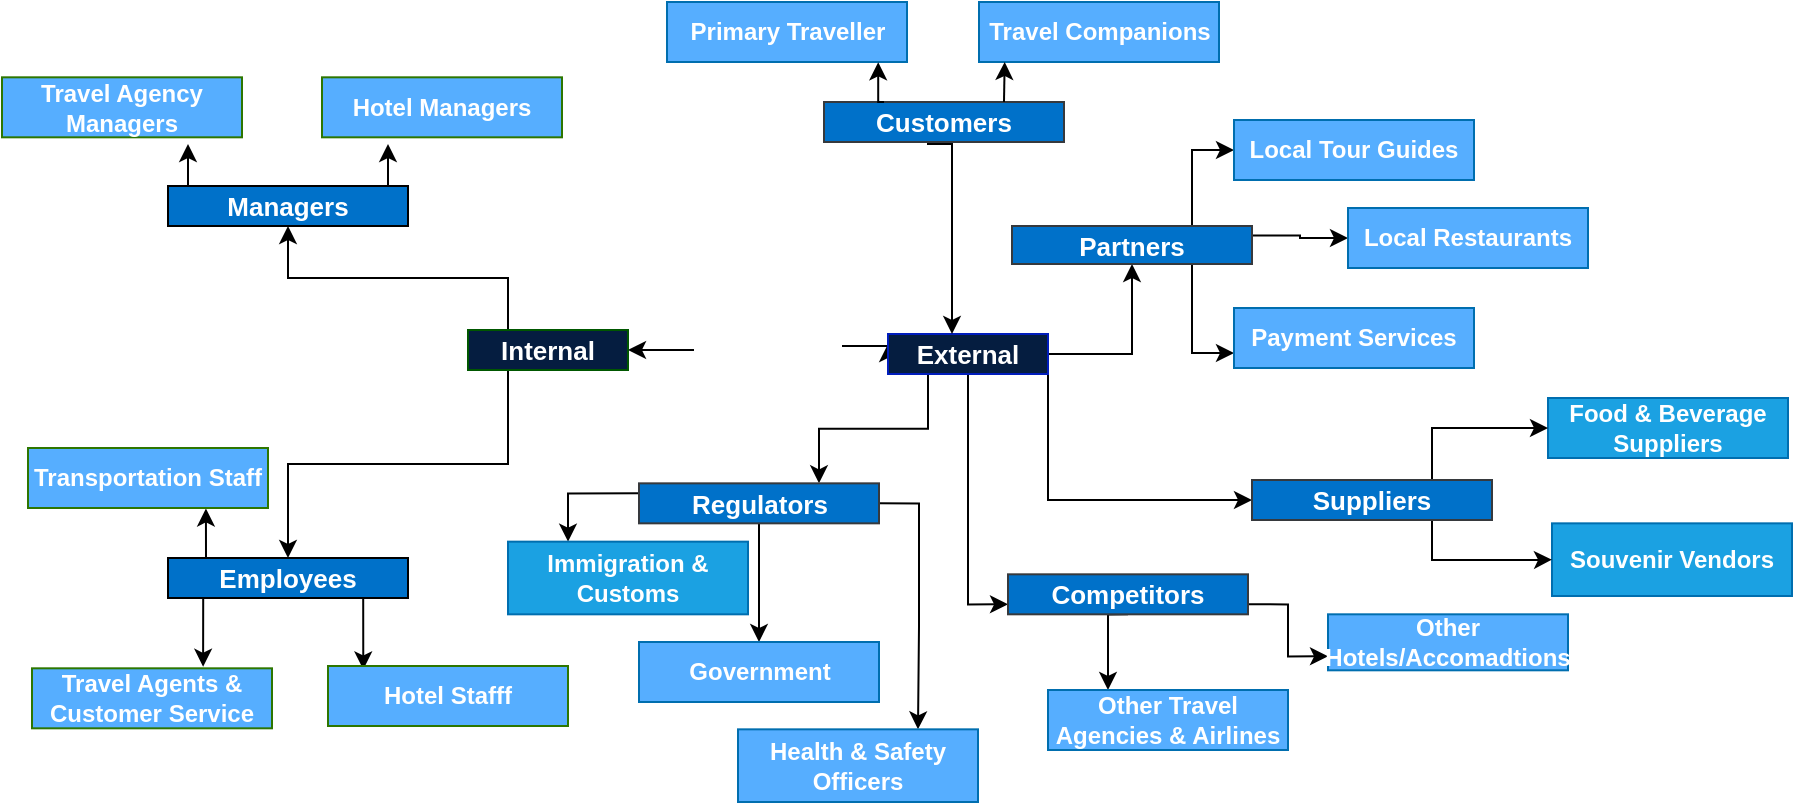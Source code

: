 <mxfile version="24.8.4">
  <diagram name="Page-1" id="8YRi8dTUrMT8eqwdldPJ">
    <mxGraphModel dx="1176" dy="580" grid="1" gridSize="10" guides="1" tooltips="1" connect="1" arrows="1" fold="1" page="1" pageScale="1" pageWidth="827" pageHeight="1169" math="0" shadow="0">
      <root>
        <mxCell id="0" />
        <mxCell id="1" parent="0" />
        <mxCell id="P5GfA2-9DteR8ejn-4df-156" style="edgeStyle=orthogonalEdgeStyle;rounded=0;orthogonalLoop=1;jettySize=auto;html=1;exitX=1;exitY=0.5;exitDx=0;exitDy=0;entryX=0;entryY=0.25;entryDx=0;entryDy=0;" parent="1" target="P5GfA2-9DteR8ejn-4df-175" edge="1">
          <mxGeometry relative="1" as="geometry">
            <mxPoint x="577" y="1082" as="sourcePoint" />
          </mxGeometry>
        </mxCell>
        <mxCell id="P5GfA2-9DteR8ejn-4df-157" style="edgeStyle=orthogonalEdgeStyle;rounded=0;orthogonalLoop=1;jettySize=auto;html=1;exitX=0;exitY=0.5;exitDx=0;exitDy=0;entryX=1;entryY=0.5;entryDx=0;entryDy=0;" parent="1" target="P5GfA2-9DteR8ejn-4df-166" edge="1">
          <mxGeometry relative="1" as="geometry">
            <mxPoint x="503.0" y="1084" as="sourcePoint" />
            <mxPoint x="479" y="1086" as="targetPoint" />
          </mxGeometry>
        </mxCell>
        <mxCell id="P5GfA2-9DteR8ejn-4df-160" style="edgeStyle=orthogonalEdgeStyle;rounded=0;orthogonalLoop=1;jettySize=auto;html=1;exitX=0.25;exitY=0;exitDx=0;exitDy=0;entryX=0.75;entryY=1;entryDx=0;entryDy=0;" parent="1" source="P5GfA2-9DteR8ejn-4df-163" edge="1">
          <mxGeometry relative="1" as="geometry">
            <mxPoint x="250" y="981" as="targetPoint" />
          </mxGeometry>
        </mxCell>
        <mxCell id="P5GfA2-9DteR8ejn-4df-161" style="edgeStyle=orthogonalEdgeStyle;rounded=0;orthogonalLoop=1;jettySize=auto;html=1;exitX=0.75;exitY=0;exitDx=0;exitDy=0;entryX=0.25;entryY=1;entryDx=0;entryDy=0;" parent="1" source="P5GfA2-9DteR8ejn-4df-163" edge="1">
          <mxGeometry relative="1" as="geometry">
            <mxPoint x="350" y="981" as="targetPoint" />
          </mxGeometry>
        </mxCell>
        <mxCell id="P5GfA2-9DteR8ejn-4df-162" style="edgeStyle=orthogonalEdgeStyle;rounded=0;orthogonalLoop=1;jettySize=auto;html=1;exitX=0.25;exitY=0;exitDx=0;exitDy=0;entryX=0.5;entryY=1;entryDx=0;entryDy=0;" parent="1" source="P5GfA2-9DteR8ejn-4df-166" target="P5GfA2-9DteR8ejn-4df-163" edge="1">
          <mxGeometry relative="1" as="geometry" />
        </mxCell>
        <mxCell id="P5GfA2-9DteR8ejn-4df-163" value="Managers" style="rounded=0;whiteSpace=wrap;html=1;fillColor=#0071C9;strokeColor=default;fontStyle=1;fontSize=13;fontColor=#FFFFFF;" parent="1" vertex="1">
          <mxGeometry x="240" y="1002" width="120" height="20" as="geometry" />
        </mxCell>
        <mxCell id="P5GfA2-9DteR8ejn-4df-165" style="edgeStyle=orthogonalEdgeStyle;rounded=0;orthogonalLoop=1;jettySize=auto;html=1;exitX=0.25;exitY=1;exitDx=0;exitDy=0;entryX=0.5;entryY=0;entryDx=0;entryDy=0;" parent="1" source="P5GfA2-9DteR8ejn-4df-166" target="P5GfA2-9DteR8ejn-4df-167" edge="1">
          <mxGeometry relative="1" as="geometry" />
        </mxCell>
        <mxCell id="P5GfA2-9DteR8ejn-4df-166" value="Internal" style="rounded=0;whiteSpace=wrap;html=1;fillColor=#051D40;fontColor=#ffffff;strokeColor=#005700;fontStyle=1;fontSize=13;" parent="1" vertex="1">
          <mxGeometry x="390" y="1074" width="80" height="20" as="geometry" />
        </mxCell>
        <mxCell id="P5GfA2-9DteR8ejn-4df-167" value="Employees" style="rounded=0;whiteSpace=wrap;html=1;fillColor=#0071C9;strokeColor=default;fontStyle=1;fontSize=13;fontColor=#FFFFFF;" parent="1" vertex="1">
          <mxGeometry x="240" y="1188" width="120" height="20" as="geometry" />
        </mxCell>
        <mxCell id="P5GfA2-9DteR8ejn-4df-169" style="edgeStyle=orthogonalEdgeStyle;rounded=0;orthogonalLoop=1;jettySize=auto;html=1;exitX=0.25;exitY=0;exitDx=0;exitDy=0;entryX=0.908;entryY=1.028;entryDx=0;entryDy=0;entryPerimeter=0;" parent="1" source="P5GfA2-9DteR8ejn-4df-167" edge="1">
          <mxGeometry relative="1" as="geometry">
            <mxPoint x="258.96" y="1163.24" as="targetPoint" />
          </mxGeometry>
        </mxCell>
        <mxCell id="P5GfA2-9DteR8ejn-4df-245" style="edgeStyle=orthogonalEdgeStyle;rounded=0;orthogonalLoop=1;jettySize=auto;html=1;exitX=1;exitY=0.5;exitDx=0;exitDy=0;entryX=0.5;entryY=1;entryDx=0;entryDy=0;" parent="1" source="P5GfA2-9DteR8ejn-4df-175" target="P5GfA2-9DteR8ejn-4df-180" edge="1">
          <mxGeometry relative="1" as="geometry" />
        </mxCell>
        <mxCell id="P5GfA2-9DteR8ejn-4df-275" style="edgeStyle=orthogonalEdgeStyle;rounded=0;orthogonalLoop=1;jettySize=auto;html=1;exitX=1;exitY=1;exitDx=0;exitDy=0;entryX=0;entryY=0.5;entryDx=0;entryDy=0;" parent="1" source="P5GfA2-9DteR8ejn-4df-175" target="P5GfA2-9DteR8ejn-4df-261" edge="1">
          <mxGeometry relative="1" as="geometry" />
        </mxCell>
        <mxCell id="P5GfA2-9DteR8ejn-4df-277" style="edgeStyle=orthogonalEdgeStyle;rounded=0;orthogonalLoop=1;jettySize=auto;html=1;exitX=0.25;exitY=1;exitDx=0;exitDy=0;entryX=0.75;entryY=0;entryDx=0;entryDy=0;" parent="1" source="P5GfA2-9DteR8ejn-4df-175" target="P5GfA2-9DteR8ejn-4df-187" edge="1">
          <mxGeometry relative="1" as="geometry" />
        </mxCell>
        <mxCell id="P5GfA2-9DteR8ejn-4df-284" style="edgeStyle=orthogonalEdgeStyle;rounded=0;orthogonalLoop=1;jettySize=auto;html=1;exitX=0.5;exitY=1;exitDx=0;exitDy=0;entryX=0;entryY=0.75;entryDx=0;entryDy=0;" parent="1" source="P5GfA2-9DteR8ejn-4df-175" target="P5GfA2-9DteR8ejn-4df-193" edge="1">
          <mxGeometry relative="1" as="geometry" />
        </mxCell>
        <mxCell id="P5GfA2-9DteR8ejn-4df-175" value="&lt;b&gt;External&lt;/b&gt;" style="rounded=0;whiteSpace=wrap;html=1;fillColor=#051D40;fontColor=#ffffff;strokeColor=#001DBC;fontSize=13;" parent="1" vertex="1">
          <mxGeometry x="600" y="1076" width="80" height="20" as="geometry" />
        </mxCell>
        <mxCell id="P5GfA2-9DteR8ejn-4df-246" style="edgeStyle=orthogonalEdgeStyle;rounded=0;orthogonalLoop=1;jettySize=auto;html=1;exitX=0.5;exitY=1;exitDx=0;exitDy=0;entryX=0.5;entryY=0;entryDx=0;entryDy=0;" parent="1" edge="1">
          <mxGeometry relative="1" as="geometry">
            <mxPoint x="620" y="980" as="sourcePoint" />
            <mxPoint x="632.0" y="1076" as="targetPoint" />
            <Array as="points">
              <mxPoint x="632" y="981" />
            </Array>
          </mxGeometry>
        </mxCell>
        <mxCell id="P5GfA2-9DteR8ejn-4df-176" value="Customers" style="rounded=0;whiteSpace=wrap;html=1;fillColor=#0071C9;strokeColor=#36393d;fontStyle=1;fontSize=13;fontColor=#FFFFFF;" parent="1" vertex="1">
          <mxGeometry x="568" y="960" width="120" height="20" as="geometry" />
        </mxCell>
        <mxCell id="P5GfA2-9DteR8ejn-4df-177" style="edgeStyle=orthogonalEdgeStyle;rounded=0;orthogonalLoop=1;jettySize=auto;html=1;exitX=0.75;exitY=1;exitDx=0;exitDy=0;entryX=0.147;entryY=0.057;entryDx=0;entryDy=0;entryPerimeter=0;" parent="1" source="P5GfA2-9DteR8ejn-4df-167" target="P5GfA2-9DteR8ejn-4df-223" edge="1">
          <mxGeometry relative="1" as="geometry" />
        </mxCell>
        <mxCell id="P5GfA2-9DteR8ejn-4df-244" style="edgeStyle=orthogonalEdgeStyle;rounded=0;orthogonalLoop=1;jettySize=auto;html=1;exitX=0.75;exitY=1;exitDx=0;exitDy=0;entryX=0;entryY=0.75;entryDx=0;entryDy=0;" parent="1" source="P5GfA2-9DteR8ejn-4df-180" target="P5GfA2-9DteR8ejn-4df-184" edge="1">
          <mxGeometry relative="1" as="geometry" />
        </mxCell>
        <mxCell id="P5GfA2-9DteR8ejn-4df-264" style="edgeStyle=orthogonalEdgeStyle;rounded=0;orthogonalLoop=1;jettySize=auto;html=1;exitX=0.75;exitY=0;exitDx=0;exitDy=0;entryX=0;entryY=0.5;entryDx=0;entryDy=0;" parent="1" source="P5GfA2-9DteR8ejn-4df-180" target="P5GfA2-9DteR8ejn-4df-212" edge="1">
          <mxGeometry relative="1" as="geometry" />
        </mxCell>
        <mxCell id="P5GfA2-9DteR8ejn-4df-274" style="edgeStyle=orthogonalEdgeStyle;rounded=0;orthogonalLoop=1;jettySize=auto;html=1;exitX=1;exitY=0.25;exitDx=0;exitDy=0;entryX=0;entryY=0.5;entryDx=0;entryDy=0;" parent="1" source="P5GfA2-9DteR8ejn-4df-180" target="P5GfA2-9DteR8ejn-4df-214" edge="1">
          <mxGeometry relative="1" as="geometry" />
        </mxCell>
        <mxCell id="P5GfA2-9DteR8ejn-4df-180" value="Partners" style="rounded=0;whiteSpace=wrap;html=1;fillColor=#0071C9;strokeColor=#36393d;fontStyle=1;fontSize=13;fontColor=#FFFFFF;" parent="1" vertex="1">
          <mxGeometry x="662" y="1022" width="120" height="19" as="geometry" />
        </mxCell>
        <mxCell id="P5GfA2-9DteR8ejn-4df-184" value="&lt;div style=&quot;&quot;&gt;Payment Services&lt;/div&gt;" style="rounded=0;whiteSpace=wrap;html=1;align=center;fillColor=#56aeff;fontColor=#ffffff;strokeColor=#006EAF;fontStyle=1" parent="1" vertex="1">
          <mxGeometry x="773" y="1063" width="120" height="30" as="geometry" />
        </mxCell>
        <mxCell id="P5GfA2-9DteR8ejn-4df-280" style="edgeStyle=orthogonalEdgeStyle;rounded=0;orthogonalLoop=1;jettySize=auto;html=1;exitX=0;exitY=0.25;exitDx=0;exitDy=0;entryX=0.25;entryY=0;entryDx=0;entryDy=0;" parent="1" source="P5GfA2-9DteR8ejn-4df-187" target="P5GfA2-9DteR8ejn-4df-218" edge="1">
          <mxGeometry relative="1" as="geometry" />
        </mxCell>
        <mxCell id="P5GfA2-9DteR8ejn-4df-281" style="edgeStyle=orthogonalEdgeStyle;rounded=0;orthogonalLoop=1;jettySize=auto;html=1;exitX=0.5;exitY=1;exitDx=0;exitDy=0;entryX=0.5;entryY=0;entryDx=0;entryDy=0;" parent="1" source="P5GfA2-9DteR8ejn-4df-187" target="P5GfA2-9DteR8ejn-4df-196" edge="1">
          <mxGeometry relative="1" as="geometry" />
        </mxCell>
        <mxCell id="P5GfA2-9DteR8ejn-4df-287" style="edgeStyle=orthogonalEdgeStyle;rounded=0;orthogonalLoop=1;jettySize=auto;html=1;exitX=1;exitY=0.5;exitDx=0;exitDy=0;entryX=0.75;entryY=0;entryDx=0;entryDy=0;" parent="1" source="P5GfA2-9DteR8ejn-4df-187" target="P5GfA2-9DteR8ejn-4df-217" edge="1">
          <mxGeometry relative="1" as="geometry" />
        </mxCell>
        <mxCell id="P5GfA2-9DteR8ejn-4df-187" value="Regulators" style="rounded=0;whiteSpace=wrap;html=1;fillColor=#0071C9;strokeColor=#36393d;fontStyle=1;fontSize=13;fontColor=#FFFFFF;" parent="1" vertex="1">
          <mxGeometry x="475.5" y="1150.67" width="120" height="20" as="geometry" />
        </mxCell>
        <mxCell id="P5GfA2-9DteR8ejn-4df-189" value="&lt;div style=&quot;&quot;&gt;Food &amp;amp; Beverage Suppliers&lt;/div&gt;" style="rounded=0;whiteSpace=wrap;html=1;align=center;fillColor=#1ba1e2;fontColor=#ffffff;strokeColor=#006EAF;fontStyle=1" parent="1" vertex="1">
          <mxGeometry x="930" y="1108" width="120" height="30" as="geometry" />
        </mxCell>
        <mxCell id="P5GfA2-9DteR8ejn-4df-289" style="edgeStyle=orthogonalEdgeStyle;rounded=0;orthogonalLoop=1;jettySize=auto;html=1;exitX=0.5;exitY=1;exitDx=0;exitDy=0;entryX=0.25;entryY=0;entryDx=0;entryDy=0;" parent="1" source="P5GfA2-9DteR8ejn-4df-193" target="P5GfA2-9DteR8ejn-4df-216" edge="1">
          <mxGeometry relative="1" as="geometry" />
        </mxCell>
        <mxCell id="P5GfA2-9DteR8ejn-4df-290" style="edgeStyle=orthogonalEdgeStyle;rounded=0;orthogonalLoop=1;jettySize=auto;html=1;exitX=1;exitY=0.75;exitDx=0;exitDy=0;entryX=0;entryY=0.75;entryDx=0;entryDy=0;" parent="1" source="P5GfA2-9DteR8ejn-4df-193" target="P5GfA2-9DteR8ejn-4df-195" edge="1">
          <mxGeometry relative="1" as="geometry" />
        </mxCell>
        <mxCell id="P5GfA2-9DteR8ejn-4df-193" value="Competitors" style="rounded=0;whiteSpace=wrap;html=1;fillColor=#0071C9;strokeColor=#36393d;fontStyle=1;fontSize=13;fontColor=#FFFFFF;" parent="1" vertex="1">
          <mxGeometry x="660" y="1196.16" width="120" height="20" as="geometry" />
        </mxCell>
        <mxCell id="P5GfA2-9DteR8ejn-4df-195" value="&lt;div style=&quot;&quot;&gt;Other Hotels/Accomadtions&lt;/div&gt;" style="rounded=0;whiteSpace=wrap;html=1;align=center;fillColor=#56aeff;fontColor=#ffffff;strokeColor=#006EAF;fontStyle=1" parent="1" vertex="1">
          <mxGeometry x="820" y="1216.16" width="120" height="28" as="geometry" />
        </mxCell>
        <mxCell id="P5GfA2-9DteR8ejn-4df-196" value="&lt;div style=&quot;&quot;&gt;Government&lt;/div&gt;" style="rounded=0;whiteSpace=wrap;html=1;align=center;fillColor=#56aeff;fontColor=#ffffff;strokeColor=#006EAF;fontStyle=1" parent="1" vertex="1">
          <mxGeometry x="475.5" y="1230" width="120" height="30" as="geometry" />
        </mxCell>
        <mxCell id="P5GfA2-9DteR8ejn-4df-212" value="&lt;div style=&quot;&quot;&gt;Local Tour Guides&lt;/div&gt;" style="rounded=0;whiteSpace=wrap;html=1;align=center;fillColor=#56aeff;fontColor=#ffffff;strokeColor=#006EAF;fontStyle=1" parent="1" vertex="1">
          <mxGeometry x="773" y="969" width="120" height="30" as="geometry" />
        </mxCell>
        <mxCell id="P5GfA2-9DteR8ejn-4df-214" value="&lt;div style=&quot;&quot;&gt;Local Restaurants&lt;/div&gt;" style="rounded=0;whiteSpace=wrap;html=1;align=center;fillColor=#56aeff;fontColor=#ffffff;strokeColor=#006EAF;fontStyle=1" parent="1" vertex="1">
          <mxGeometry x="830" y="1013" width="120" height="30" as="geometry" />
        </mxCell>
        <mxCell id="P5GfA2-9DteR8ejn-4df-216" value="&lt;div style=&quot;&quot;&gt;Other Travel Agencies &amp;amp; Airlines&lt;/div&gt;" style="rounded=0;whiteSpace=wrap;html=1;align=center;fillColor=#56aeff;fontColor=#ffffff;strokeColor=#006EAF;fontStyle=1" parent="1" vertex="1">
          <mxGeometry x="680" y="1254" width="120" height="30" as="geometry" />
        </mxCell>
        <mxCell id="P5GfA2-9DteR8ejn-4df-217" value="&lt;div style=&quot;&quot;&gt;Health &amp;amp; Safety Officers&lt;/div&gt;" style="rounded=0;whiteSpace=wrap;html=1;align=center;fillColor=#56aeff;fontColor=#ffffff;strokeColor=#006EAF;fontStyle=1" parent="1" vertex="1">
          <mxGeometry x="525" y="1273.67" width="120" height="36.333" as="geometry" />
        </mxCell>
        <mxCell id="P5GfA2-9DteR8ejn-4df-218" value="&lt;div style=&quot;&quot;&gt;Immigration &amp;amp; Customs&lt;/div&gt;" style="rounded=0;whiteSpace=wrap;html=1;align=center;fillColor=#1ba1e2;fontColor=#ffffff;strokeColor=#006EAF;fontStyle=1" parent="1" vertex="1">
          <mxGeometry x="410" y="1179.83" width="120" height="36.333" as="geometry" />
        </mxCell>
        <mxCell id="P5GfA2-9DteR8ejn-4df-219" style="edgeStyle=orthogonalEdgeStyle;rounded=0;orthogonalLoop=1;jettySize=auto;html=1;exitX=0.5;exitY=1;exitDx=0;exitDy=0;" parent="1" source="P5GfA2-9DteR8ejn-4df-218" target="P5GfA2-9DteR8ejn-4df-218" edge="1">
          <mxGeometry relative="1" as="geometry" />
        </mxCell>
        <mxCell id="P5GfA2-9DteR8ejn-4df-221" value="&lt;div style=&quot;&quot;&gt;Souvenir Vendors&lt;/div&gt;" style="rounded=0;whiteSpace=wrap;html=1;align=center;fillColor=#1ba1e2;fontColor=#ffffff;strokeColor=#006EAF;fontStyle=1" parent="1" vertex="1">
          <mxGeometry x="932" y="1170.67" width="120" height="36.333" as="geometry" />
        </mxCell>
        <mxCell id="P5GfA2-9DteR8ejn-4df-223" value="&lt;div style=&quot;&quot;&gt;Hotel Stafff&lt;/div&gt;" style="rounded=0;whiteSpace=wrap;html=1;align=center;fillColor=#56aeff;fontColor=#ffffff;strokeColor=#2D7600;fontStyle=1" parent="1" vertex="1">
          <mxGeometry x="320" y="1242" width="120" height="30" as="geometry" />
        </mxCell>
        <mxCell id="P5GfA2-9DteR8ejn-4df-230" style="edgeStyle=orthogonalEdgeStyle;rounded=0;orthogonalLoop=1;jettySize=auto;html=1;exitX=0.5;exitY=1;exitDx=0;exitDy=0;" parent="1" source="P5GfA2-9DteR8ejn-4df-212" target="P5GfA2-9DteR8ejn-4df-212" edge="1">
          <mxGeometry relative="1" as="geometry" />
        </mxCell>
        <mxCell id="P5GfA2-9DteR8ejn-4df-231" value="&lt;div style=&quot;&quot;&gt;Primary Traveller&lt;/div&gt;" style="rounded=0;whiteSpace=wrap;html=1;align=center;fillColor=#56aeff;fontColor=#ffffff;strokeColor=#006EAF;fontStyle=1" parent="1" vertex="1">
          <mxGeometry x="489.5" y="910" width="120" height="30" as="geometry" />
        </mxCell>
        <mxCell id="P5GfA2-9DteR8ejn-4df-232" value="&lt;div style=&quot;&quot;&gt;Travel Companions&lt;/div&gt;" style="rounded=0;whiteSpace=wrap;html=1;align=center;fillColor=#56aeff;fontColor=#ffffff;strokeColor=#006EAF;fontStyle=1" parent="1" vertex="1">
          <mxGeometry x="645.5" y="910" width="120" height="30" as="geometry" />
        </mxCell>
        <mxCell id="P5GfA2-9DteR8ejn-4df-236" style="edgeStyle=orthogonalEdgeStyle;rounded=0;orthogonalLoop=1;jettySize=auto;html=1;exitX=0.25;exitY=0;exitDx=0;exitDy=0;entryX=0.88;entryY=1.005;entryDx=0;entryDy=0;entryPerimeter=0;" parent="1" source="P5GfA2-9DteR8ejn-4df-176" target="P5GfA2-9DteR8ejn-4df-231" edge="1">
          <mxGeometry relative="1" as="geometry" />
        </mxCell>
        <mxCell id="P5GfA2-9DteR8ejn-4df-237" style="edgeStyle=orthogonalEdgeStyle;rounded=0;orthogonalLoop=1;jettySize=auto;html=1;exitX=0.75;exitY=0;exitDx=0;exitDy=0;entryX=0.107;entryY=1;entryDx=0;entryDy=0;entryPerimeter=0;" parent="1" source="P5GfA2-9DteR8ejn-4df-176" target="P5GfA2-9DteR8ejn-4df-232" edge="1">
          <mxGeometry relative="1" as="geometry" />
        </mxCell>
        <mxCell id="P5GfA2-9DteR8ejn-4df-262" style="edgeStyle=orthogonalEdgeStyle;rounded=0;orthogonalLoop=1;jettySize=auto;html=1;exitX=0.75;exitY=0;exitDx=0;exitDy=0;entryX=0;entryY=0.5;entryDx=0;entryDy=0;" parent="1" source="P5GfA2-9DteR8ejn-4df-261" target="P5GfA2-9DteR8ejn-4df-189" edge="1">
          <mxGeometry relative="1" as="geometry" />
        </mxCell>
        <mxCell id="P5GfA2-9DteR8ejn-4df-263" style="edgeStyle=orthogonalEdgeStyle;rounded=0;orthogonalLoop=1;jettySize=auto;html=1;exitX=0.75;exitY=1;exitDx=0;exitDy=0;entryX=0;entryY=0.5;entryDx=0;entryDy=0;" parent="1" source="P5GfA2-9DteR8ejn-4df-261" target="P5GfA2-9DteR8ejn-4df-221" edge="1">
          <mxGeometry relative="1" as="geometry" />
        </mxCell>
        <mxCell id="P5GfA2-9DteR8ejn-4df-261" value="Suppliers" style="rounded=0;whiteSpace=wrap;html=1;fillColor=#0071C9;strokeColor=#36393d;fontStyle=1;fontSize=13;fontColor=#FFFFFF;" parent="1" vertex="1">
          <mxGeometry x="782" y="1149" width="120" height="20" as="geometry" />
        </mxCell>
        <mxCell id="P5GfA2-9DteR8ejn-4df-203" value="&lt;span style=&quot;text-align: left;&quot;&gt;Travel Agency Managers&lt;/span&gt;" style="rounded=0;whiteSpace=wrap;html=1;fillColor=#56aeff;fontColor=#ffffff;strokeColor=#2D7600;fontStyle=1" parent="1" vertex="1">
          <mxGeometry x="157" y="947.66" width="120" height="30" as="geometry" />
        </mxCell>
        <mxCell id="P5GfA2-9DteR8ejn-4df-204" value="Hotel Managers" style="rounded=0;whiteSpace=wrap;html=1;fillColor=#56aeff;fontColor=#ffffff;strokeColor=#2D7600;fontStyle=1" parent="1" vertex="1">
          <mxGeometry x="317" y="947.66" width="120" height="30" as="geometry" />
        </mxCell>
        <mxCell id="P5GfA2-9DteR8ejn-4df-205" value="&lt;div style=&quot;text-align: left;&quot;&gt;Transportation Staff&lt;/div&gt;" style="rounded=0;whiteSpace=wrap;html=1;fillColor=#56aeff;fontColor=#ffffff;strokeColor=#2D7600;fontStyle=1" parent="1" vertex="1">
          <mxGeometry x="170" y="1133" width="120" height="30" as="geometry" />
        </mxCell>
        <mxCell id="P5GfA2-9DteR8ejn-4df-293" style="edgeStyle=orthogonalEdgeStyle;rounded=0;orthogonalLoop=1;jettySize=auto;html=1;exitX=0.25;exitY=1;exitDx=0;exitDy=0;entryX=0.838;entryY=0.024;entryDx=0;entryDy=0;entryPerimeter=0;" parent="1" source="P5GfA2-9DteR8ejn-4df-167" edge="1">
          <mxGeometry relative="1" as="geometry">
            <mxPoint x="257.56" y="1242.38" as="targetPoint" />
          </mxGeometry>
        </mxCell>
        <mxCell id="P5GfA2-9DteR8ejn-4df-295" value="&lt;div style=&quot;&quot;&gt;Travel Agents &amp;amp; Customer Service&lt;/div&gt;" style="rounded=0;whiteSpace=wrap;html=1;align=center;fillColor=#56AEFF;fontColor=#FFFFFF;strokeColor=#2D7600;fontStyle=1" parent="1" vertex="1">
          <mxGeometry x="172" y="1243.16" width="120" height="30" as="geometry" />
        </mxCell>
      </root>
    </mxGraphModel>
  </diagram>
</mxfile>
